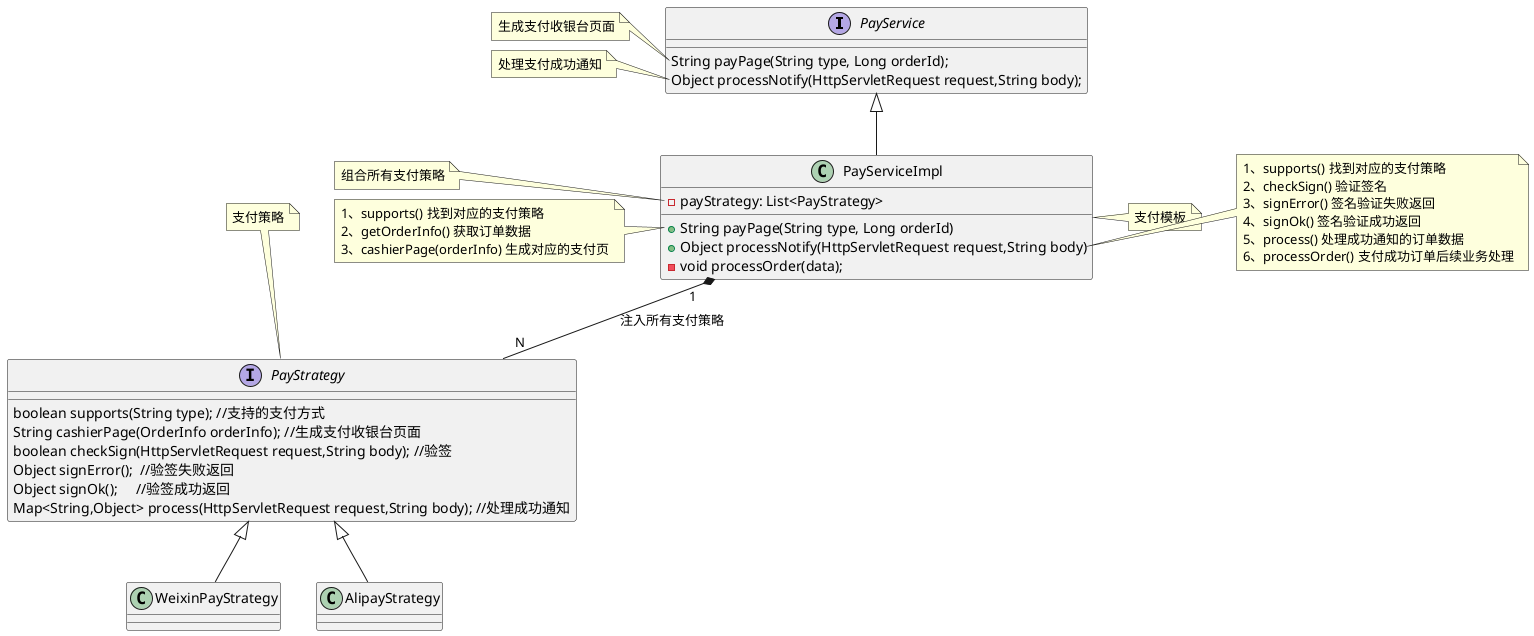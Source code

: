 @startuml
'https://plantuml.com/class-diagram

interface PayService {
    String payPage(String type, Long orderId);
    Object processNotify(HttpServletRequest request,String body);
}

class PayServiceImpl {
   - payStrategy: List<PayStrategy>
   + String payPage(String type, Long orderId)
   + Object processNotify(HttpServletRequest request,String body)
   - void processOrder(data);
}

PayService <|-- PayServiceImpl

note left of PayService::payPage
  生成支付收银台页面
end note

note left of PayService::processNotify
  处理支付成功通知
end note

note left of PayServiceImpl::payStrategy
  组合所有支付策略
end note
note right of PayServiceImpl: 支付模板


interface PayStrategy {
  boolean supports(String type); //支持的支付方式
  String cashierPage(OrderInfo orderInfo); //生成支付收银台页面
  boolean checkSign(HttpServletRequest request,String body); //验签
  Object signError();  //验签失败返回
  Object signOk();     //验签成功返回
  Map<String,Object> process(HttpServletRequest request,String body); //处理成功通知

}
note top of PayStrategy: 支付策略

class WeixinPayStrategy{
}

class AlipayStrategy{
}

PayStrategy <|-- WeixinPayStrategy
PayStrategy <|-- AlipayStrategy
PayServiceImpl "1" *-- "N" PayStrategy: 注入所有支付策略

note left of PayServiceImpl::payPage
  1、supports() 找到对应的支付策略
  2、getOrderInfo() 获取订单数据
  3、cashierPage(orderInfo) 生成对应的支付页
end note

note right of PayServiceImpl::processNotify
  1、supports() 找到对应的支付策略
  2、checkSign() 验证签名
  3、signError() 签名验证失败返回
  4、signOk() 签名验证成功返回
  5、process() 处理成功通知的订单数据
  6、processOrder() 支付成功订单后续业务处理
end note
@enduml